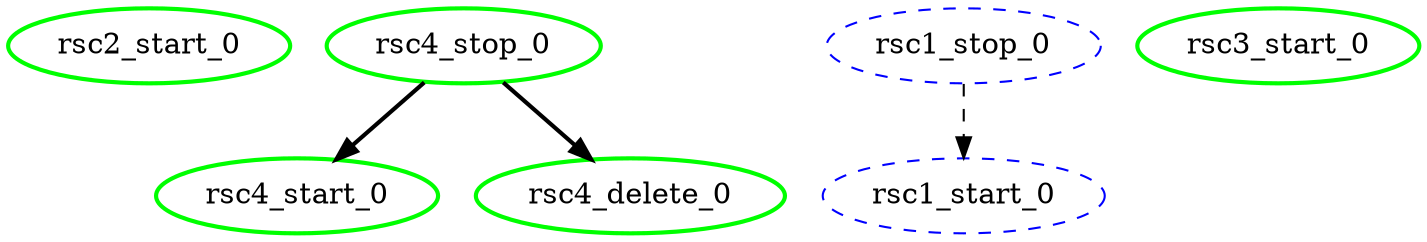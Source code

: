 digraph "g" {
	size = "30,30"
"rsc2_start_0" [ tooltip="node1" style=bold color="green" fontcolor="black" ]
"rsc4_stop_0" [ tooltip="node1" style=bold color="green" fontcolor="black" ]
"rsc4_start_0" [ tooltip="node2" style=bold color="green" fontcolor="black" ]
"rsc4_delete_0" [ tooltip="node1" style=bold color="green" fontcolor="black" ]
"rsc1_stop_0" [ style="dashed" color="blue" fontcolor="black" ]
"rsc1_start_0" [ style="dashed" color="blue" fontcolor="black" ]
"rsc3_start_0" [ tooltip="node2" style=bold color="green" fontcolor="black" ]
"rsc4_stop_0" -> "rsc4_start_0" [ style = bold]
"rsc4_stop_0" -> "rsc4_delete_0" [ style = bold]
"rsc1_stop_0" -> "rsc1_start_0" [ style = dashed]
}
